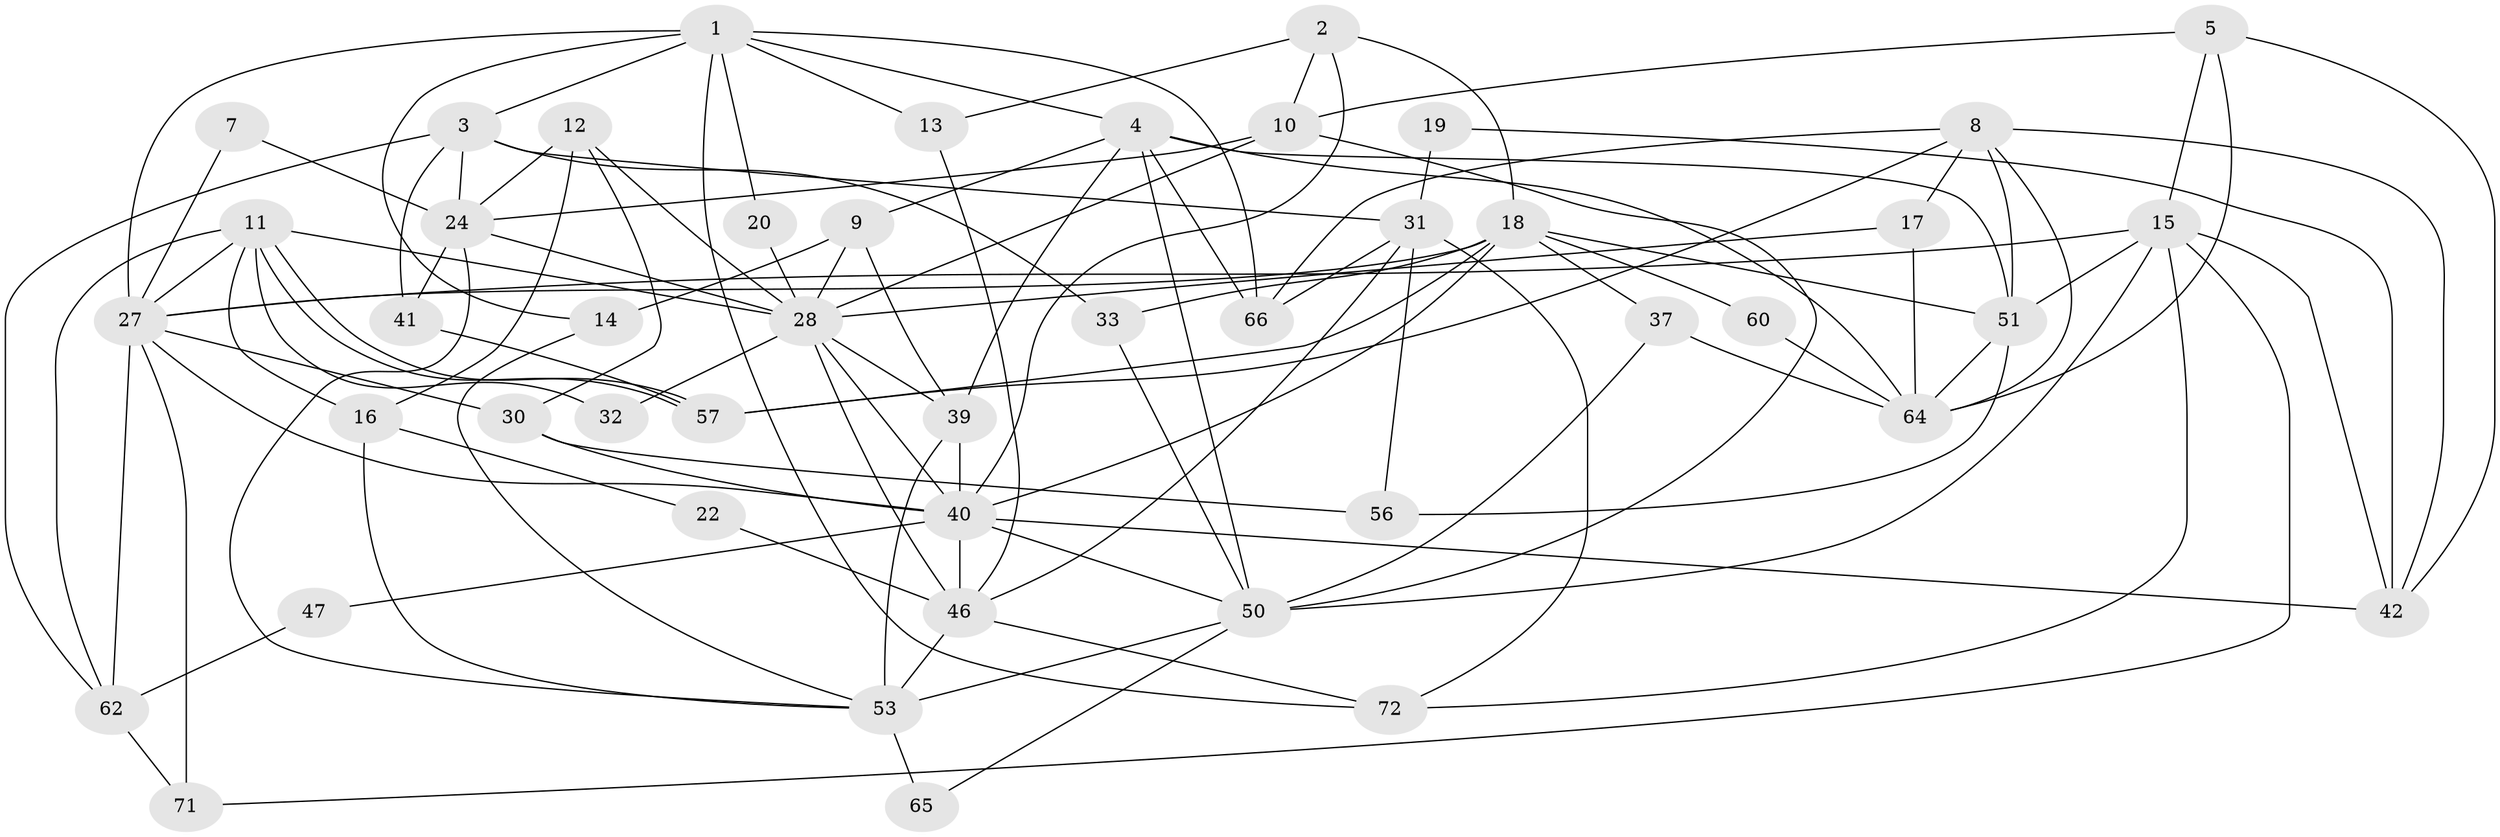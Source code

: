 // Generated by graph-tools (version 1.1) at 2025/52/02/27/25 19:52:04]
// undirected, 46 vertices, 112 edges
graph export_dot {
graph [start="1"]
  node [color=gray90,style=filled];
  1 [super="+43"];
  2 [super="+59"];
  3 [super="+6"];
  4 [super="+25"];
  5 [super="+21"];
  7;
  8 [super="+36"];
  9;
  10 [super="+23"];
  11 [super="+44"];
  12 [super="+61"];
  13;
  14;
  15 [super="+52"];
  16 [super="+26"];
  17 [super="+29"];
  18 [super="+69"];
  19;
  20;
  22;
  24 [super="+38"];
  27 [super="+35"];
  28 [super="+45"];
  30 [super="+55"];
  31 [super="+34"];
  32;
  33;
  37;
  39;
  40 [super="+48"];
  41;
  42 [super="+49"];
  46 [super="+54"];
  47;
  50 [super="+63"];
  51 [super="+70"];
  53 [super="+58"];
  56;
  57;
  60;
  62 [super="+67"];
  64 [super="+68"];
  65;
  66;
  71;
  72;
  1 -- 3;
  1 -- 13;
  1 -- 14;
  1 -- 66;
  1 -- 72;
  1 -- 20;
  1 -- 27;
  1 -- 4;
  2 -- 13;
  2 -- 40;
  2 -- 18;
  2 -- 10;
  3 -- 41;
  3 -- 24;
  3 -- 62;
  3 -- 33;
  3 -- 31;
  4 -- 66;
  4 -- 9;
  4 -- 50;
  4 -- 51;
  4 -- 64 [weight=2];
  4 -- 39;
  5 -- 10;
  5 -- 64;
  5 -- 15;
  5 -- 42;
  7 -- 27;
  7 -- 24;
  8 -- 51;
  8 -- 66;
  8 -- 42;
  8 -- 64;
  8 -- 17;
  8 -- 57;
  9 -- 14;
  9 -- 28;
  9 -- 39;
  10 -- 24;
  10 -- 50;
  10 -- 28;
  11 -- 57;
  11 -- 57;
  11 -- 32;
  11 -- 16;
  11 -- 27;
  11 -- 28;
  11 -- 62;
  12 -- 16;
  12 -- 28;
  12 -- 24;
  12 -- 30;
  13 -- 46;
  14 -- 53;
  15 -- 71;
  15 -- 27;
  15 -- 50;
  15 -- 72;
  15 -- 42;
  15 -- 51;
  16 -- 22;
  16 -- 53;
  17 -- 28;
  17 -- 64;
  18 -- 40;
  18 -- 33;
  18 -- 37;
  18 -- 57;
  18 -- 60;
  18 -- 27;
  18 -- 51;
  19 -- 31;
  19 -- 42;
  20 -- 28;
  22 -- 46 [weight=2];
  24 -- 41;
  24 -- 28;
  24 -- 53;
  27 -- 30;
  27 -- 71;
  27 -- 62;
  27 -- 40;
  28 -- 40;
  28 -- 46;
  28 -- 32;
  28 -- 39;
  30 -- 56;
  30 -- 40;
  31 -- 56;
  31 -- 46;
  31 -- 72;
  31 -- 66;
  33 -- 50;
  37 -- 64;
  37 -- 50;
  39 -- 40;
  39 -- 53;
  40 -- 47;
  40 -- 42;
  40 -- 50;
  40 -- 46 [weight=2];
  41 -- 57;
  46 -- 72;
  46 -- 53;
  47 -- 62;
  50 -- 65;
  50 -- 53;
  51 -- 64;
  51 -- 56;
  53 -- 65;
  60 -- 64;
  62 -- 71;
}
